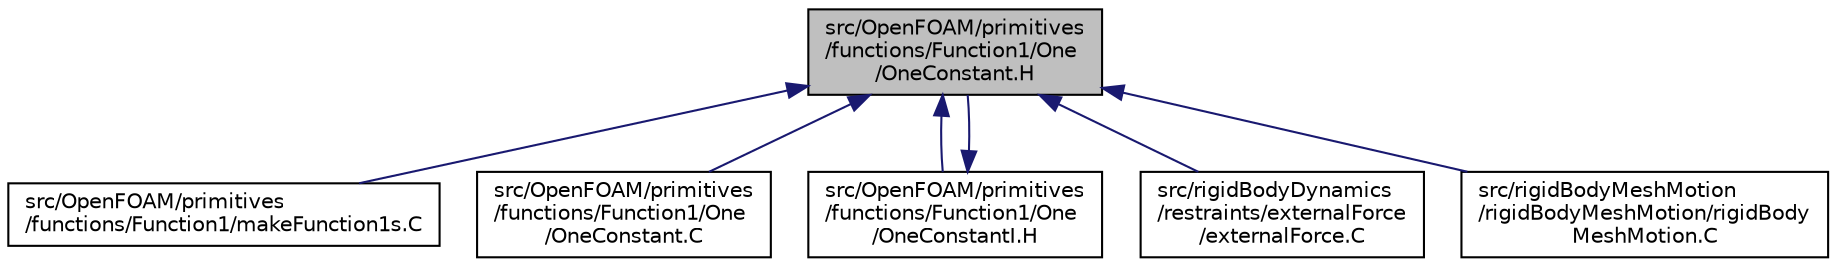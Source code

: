 digraph "src/OpenFOAM/primitives/functions/Function1/One/OneConstant.H"
{
  bgcolor="transparent";
  edge [fontname="Helvetica",fontsize="10",labelfontname="Helvetica",labelfontsize="10"];
  node [fontname="Helvetica",fontsize="10",shape=record];
  Node1 [label="src/OpenFOAM/primitives\l/functions/Function1/One\l/OneConstant.H",height=0.2,width=0.4,color="black", fillcolor="grey75", style="filled" fontcolor="black"];
  Node1 -> Node2 [dir="back",color="midnightblue",fontsize="10",style="solid",fontname="Helvetica"];
  Node2 [label="src/OpenFOAM/primitives\l/functions/Function1/makeFunction1s.C",height=0.2,width=0.4,color="black",URL="$makeFunction1s_8C.html"];
  Node1 -> Node3 [dir="back",color="midnightblue",fontsize="10",style="solid",fontname="Helvetica"];
  Node3 [label="src/OpenFOAM/primitives\l/functions/Function1/One\l/OneConstant.C",height=0.2,width=0.4,color="black",URL="$OneConstant_8C.html"];
  Node1 -> Node4 [dir="back",color="midnightblue",fontsize="10",style="solid",fontname="Helvetica"];
  Node4 [label="src/OpenFOAM/primitives\l/functions/Function1/One\l/OneConstantI.H",height=0.2,width=0.4,color="black",URL="$OneConstantI_8H.html"];
  Node4 -> Node1 [dir="back",color="midnightblue",fontsize="10",style="solid",fontname="Helvetica"];
  Node1 -> Node5 [dir="back",color="midnightblue",fontsize="10",style="solid",fontname="Helvetica"];
  Node5 [label="src/rigidBodyDynamics\l/restraints/externalForce\l/externalForce.C",height=0.2,width=0.4,color="black",URL="$externalForce_8C.html"];
  Node1 -> Node6 [dir="back",color="midnightblue",fontsize="10",style="solid",fontname="Helvetica"];
  Node6 [label="src/rigidBodyMeshMotion\l/rigidBodyMeshMotion/rigidBody\lMeshMotion.C",height=0.2,width=0.4,color="black",URL="$rigidBodyMeshMotion_8C.html"];
}
